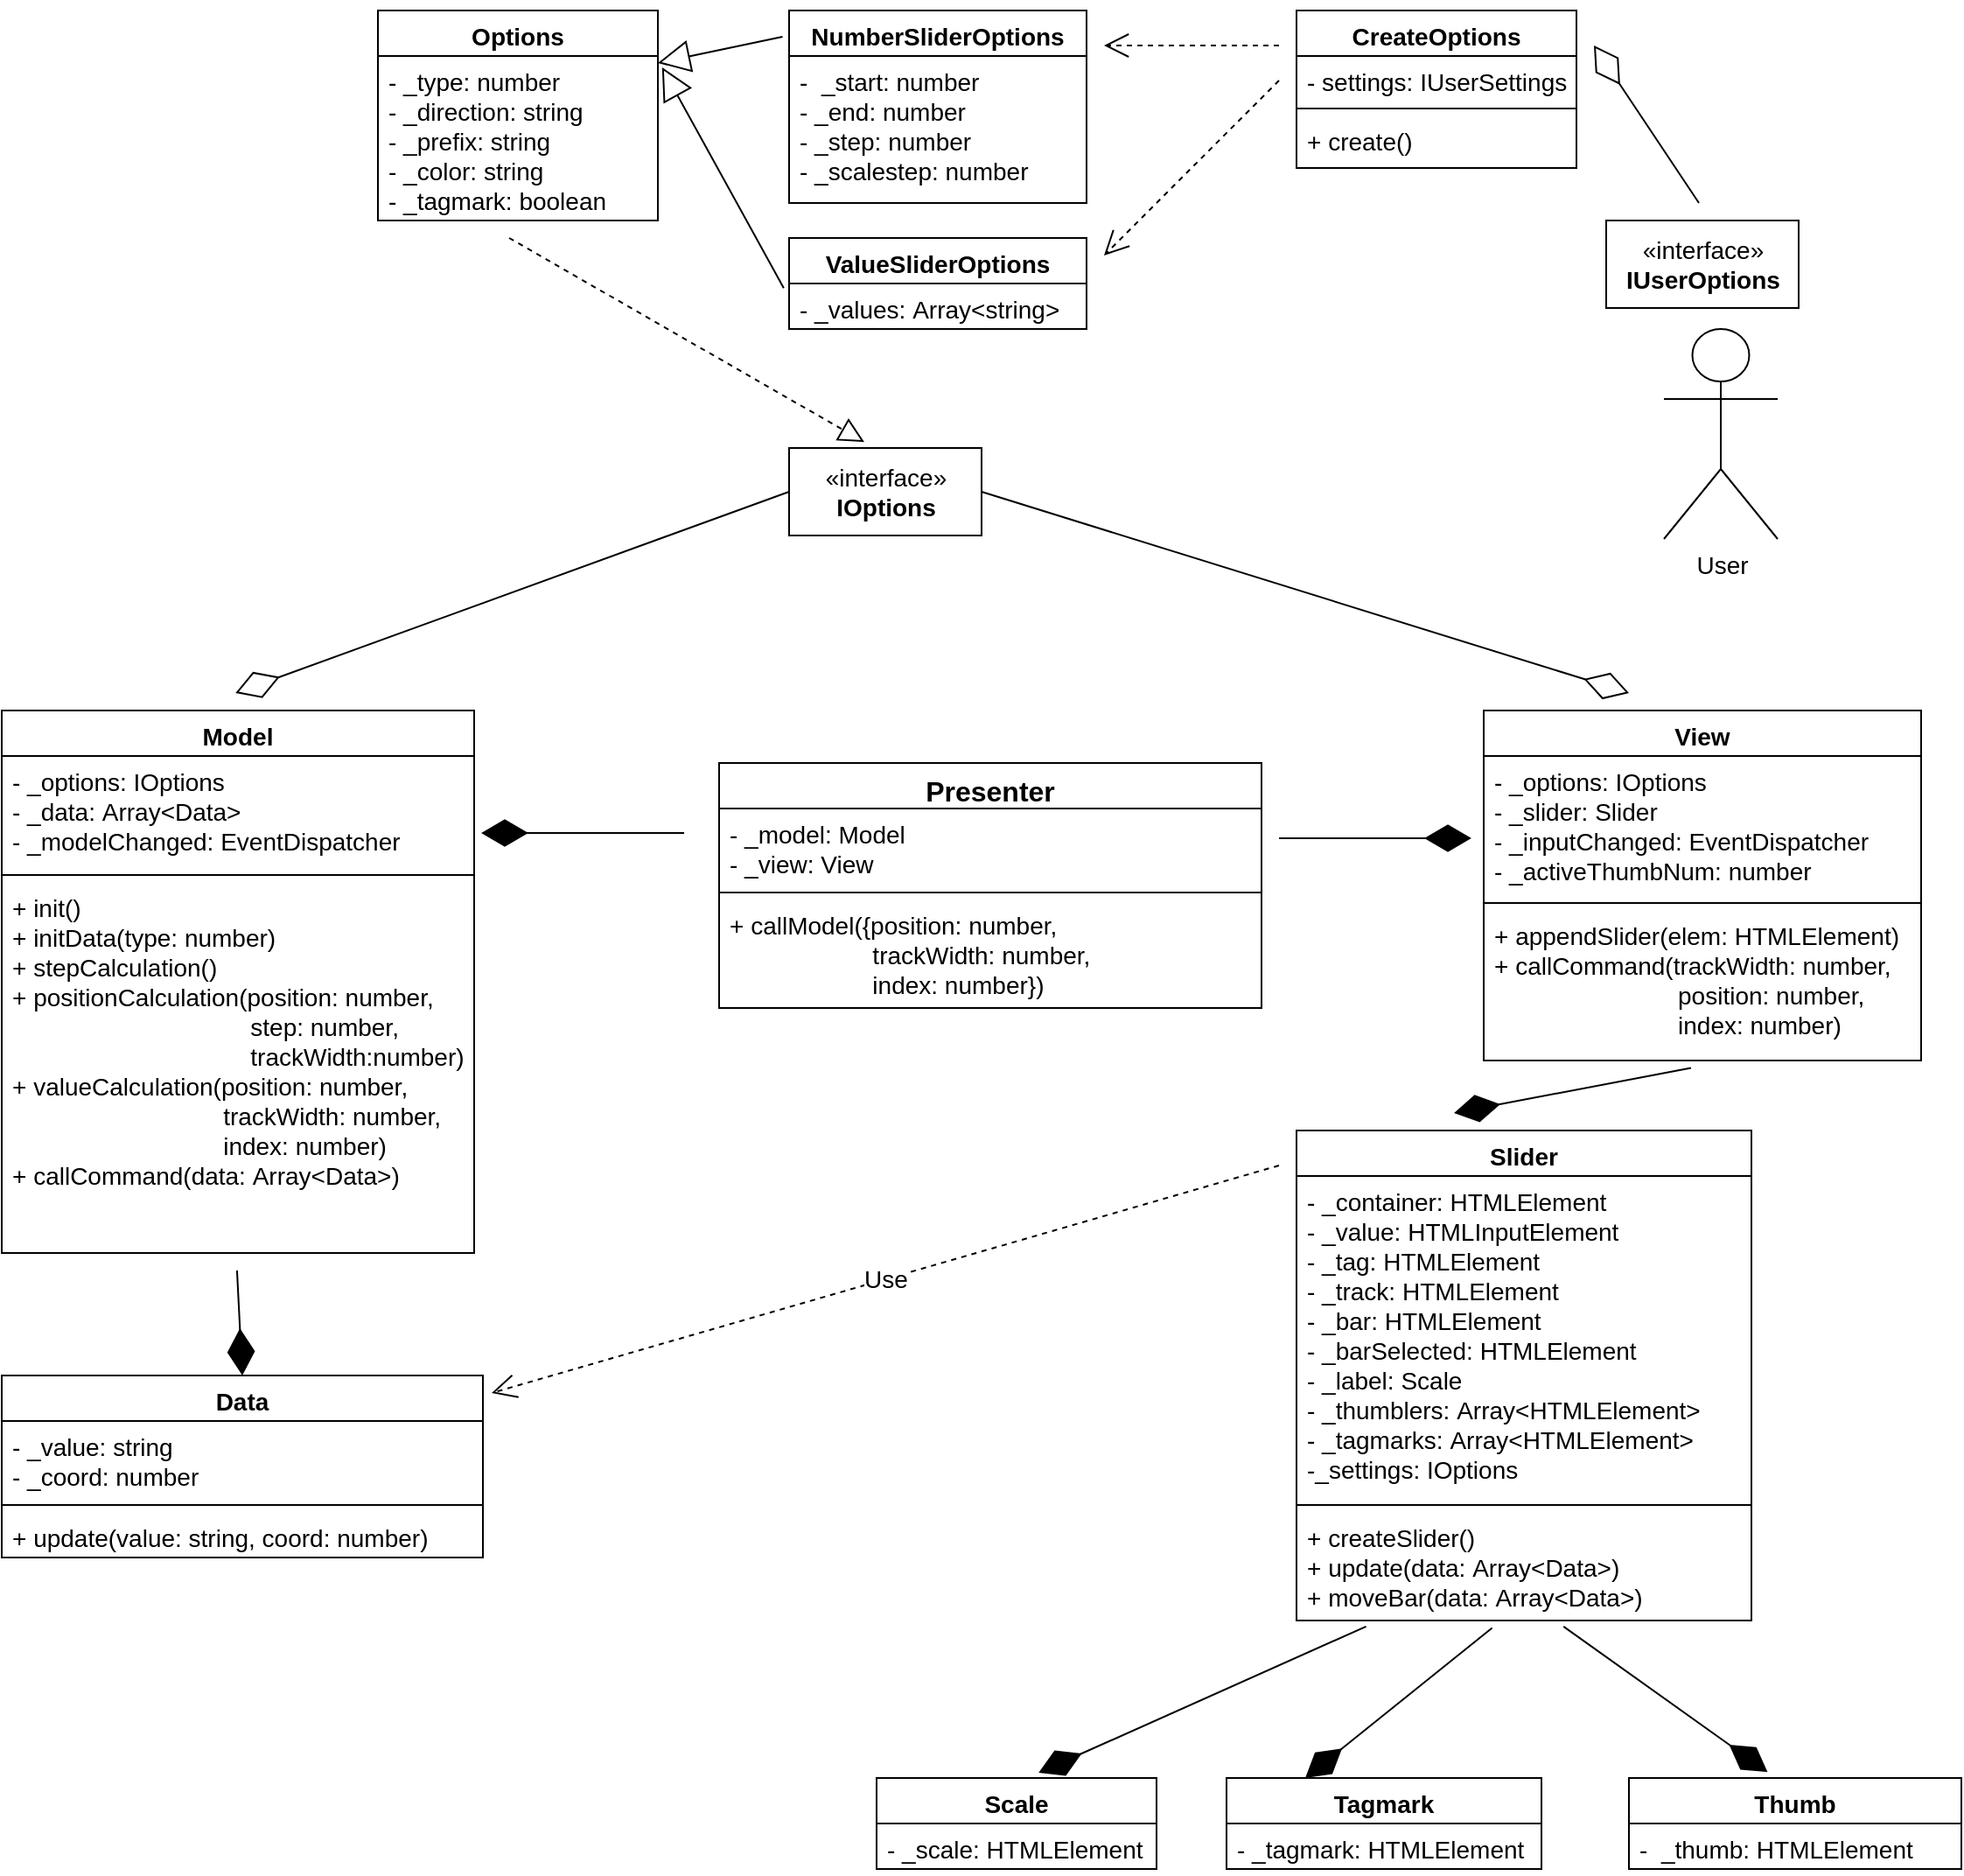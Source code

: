 <mxfile version="13.1.3" type="device"><diagram id="1Xa7CPbD9_g5gBz494vf" name="Page-1"><mxGraphModel dx="1865" dy="1700" grid="1" gridSize="10" guides="1" tooltips="1" connect="1" arrows="1" fold="1" page="1" pageScale="1" pageWidth="827" pageHeight="1169" math="0" shadow="0"><root><mxCell id="0"/><mxCell id="1" parent="0"/><mxCell id="83nzFxGIyIDu_xYdwpp5-12" value="Presenter" style="swimlane;fontStyle=1;align=center;verticalAlign=top;childLayout=stackLayout;horizontal=1;startSize=26;horizontalStack=0;resizeParent=1;resizeParentMax=0;resizeLast=0;collapsible=1;marginBottom=0;fontSize=16;" vertex="1" parent="1"><mxGeometry x="390" y="260" width="310" height="140" as="geometry"/></mxCell><mxCell id="83nzFxGIyIDu_xYdwpp5-13" value="- _model: Model&#10;- _view: View" style="text;strokeColor=none;fillColor=none;align=left;verticalAlign=top;spacingLeft=4;spacingRight=4;overflow=hidden;rotatable=0;points=[[0,0.5],[1,0.5]];portConstraint=eastwest;fontSize=14;" vertex="1" parent="83nzFxGIyIDu_xYdwpp5-12"><mxGeometry y="26" width="310" height="44" as="geometry"/></mxCell><mxCell id="83nzFxGIyIDu_xYdwpp5-14" value="" style="line;strokeWidth=1;fillColor=none;align=left;verticalAlign=middle;spacingTop=-1;spacingLeft=3;spacingRight=3;rotatable=0;labelPosition=right;points=[];portConstraint=eastwest;" vertex="1" parent="83nzFxGIyIDu_xYdwpp5-12"><mxGeometry y="70" width="310" height="8" as="geometry"/></mxCell><mxCell id="83nzFxGIyIDu_xYdwpp5-15" value="+ callModel({position: number, &#10;                     trackWidth: number,&#10;                     index: number})" style="text;strokeColor=none;fillColor=none;align=left;verticalAlign=top;spacingLeft=4;spacingRight=4;overflow=hidden;rotatable=0;points=[[0,0.5],[1,0.5]];portConstraint=eastwest;fontSize=14;" vertex="1" parent="83nzFxGIyIDu_xYdwpp5-12"><mxGeometry y="78" width="310" height="62" as="geometry"/></mxCell><mxCell id="83nzFxGIyIDu_xYdwpp5-25" value="" style="endArrow=diamondThin;endFill=1;endSize=24;html=1;fontSize=14;" edge="1" parent="1"><mxGeometry width="160" relative="1" as="geometry"><mxPoint x="710" y="303" as="sourcePoint"/><mxPoint x="820" y="303" as="targetPoint"/></mxGeometry></mxCell><mxCell id="83nzFxGIyIDu_xYdwpp5-26" value="" style="endArrow=diamondThin;endFill=1;endSize=24;html=1;fontSize=14;" edge="1" parent="1"><mxGeometry width="160" relative="1" as="geometry"><mxPoint x="370" y="300" as="sourcePoint"/><mxPoint x="254" y="300" as="targetPoint"/></mxGeometry></mxCell><mxCell id="83nzFxGIyIDu_xYdwpp5-43" value="User" style="shape=umlActor;verticalLabelPosition=bottom;labelBackgroundColor=#ffffff;verticalAlign=top;html=1;fontSize=14;" vertex="1" parent="1"><mxGeometry x="930" y="12" width="65" height="120" as="geometry"/></mxCell><mxCell id="83nzFxGIyIDu_xYdwpp5-47" value="«interface»&lt;br&gt;&lt;b&gt;IOptions&lt;/b&gt;" style="html=1;fontSize=14;" vertex="1" parent="1"><mxGeometry x="430" y="80" width="110" height="50" as="geometry"/></mxCell><mxCell id="83nzFxGIyIDu_xYdwpp5-66" value="" style="endArrow=diamondThin;endFill=1;endSize=24;html=1;fontSize=14;exitX=0.498;exitY=1.047;exitDx=0;exitDy=0;exitPerimeter=0;entryX=0.5;entryY=0;entryDx=0;entryDy=0;" edge="1" parent="1" source="83nzFxGIyIDu_xYdwpp5-19" target="83nzFxGIyIDu_xYdwpp5-60"><mxGeometry width="160" relative="1" as="geometry"><mxPoint x="114.5" y="573" as="sourcePoint"/><mxPoint x="114.5" y="633" as="targetPoint"/></mxGeometry></mxCell><mxCell id="83nzFxGIyIDu_xYdwpp5-67" value="" style="endArrow=diamondThin;endFill=1;endSize=24;html=1;fontSize=14;exitX=0.474;exitY=1.049;exitDx=0;exitDy=0;exitPerimeter=0;" edge="1" parent="1" source="83nzFxGIyIDu_xYdwpp5-23"><mxGeometry width="160" relative="1" as="geometry"><mxPoint x="880" y="380" as="sourcePoint"/><mxPoint x="810" y="460" as="targetPoint"/></mxGeometry></mxCell><mxCell id="83nzFxGIyIDu_xYdwpp5-68" value="" style="endArrow=diamondThin;endFill=1;endSize=24;html=1;fontSize=14;entryX=0.579;entryY=-0.058;entryDx=0;entryDy=0;entryPerimeter=0;exitX=0.153;exitY=1.055;exitDx=0;exitDy=0;exitPerimeter=0;" edge="1" parent="1" source="83nzFxGIyIDu_xYdwpp5-30" target="83nzFxGIyIDu_xYdwpp5-31"><mxGeometry width="160" relative="1" as="geometry"><mxPoint x="750" y="760" as="sourcePoint"/><mxPoint x="760" y="570" as="targetPoint"/></mxGeometry></mxCell><mxCell id="83nzFxGIyIDu_xYdwpp5-69" value="" style="endArrow=diamondThin;endFill=1;endSize=24;html=1;fontSize=14;entryX=0.25;entryY=0;entryDx=0;entryDy=0;exitX=0.43;exitY=1.068;exitDx=0;exitDy=0;exitPerimeter=0;" edge="1" parent="1" source="83nzFxGIyIDu_xYdwpp5-30" target="83nzFxGIyIDu_xYdwpp5-35"><mxGeometry width="160" relative="1" as="geometry"><mxPoint x="830" y="760" as="sourcePoint"/><mxPoint x="760" y="570" as="targetPoint"/></mxGeometry></mxCell><mxCell id="83nzFxGIyIDu_xYdwpp5-70" value="" style="endArrow=diamondThin;endFill=1;endSize=24;html=1;fontSize=14;entryX=0.417;entryY=-0.065;entryDx=0;entryDy=0;entryPerimeter=0;exitX=0.587;exitY=1.055;exitDx=0;exitDy=0;exitPerimeter=0;" edge="1" parent="1" source="83nzFxGIyIDu_xYdwpp5-30" target="83nzFxGIyIDu_xYdwpp5-39"><mxGeometry width="160" relative="1" as="geometry"><mxPoint x="880" y="760" as="sourcePoint"/><mxPoint x="1040" y="630" as="targetPoint"/></mxGeometry></mxCell><mxCell id="83nzFxGIyIDu_xYdwpp5-27" value="Slider" style="swimlane;fontStyle=1;align=center;verticalAlign=top;childLayout=stackLayout;horizontal=1;startSize=26;horizontalStack=0;resizeParent=1;resizeParentMax=0;resizeLast=0;collapsible=1;marginBottom=0;fontSize=14;" vertex="1" parent="1"><mxGeometry x="720" y="470" width="260" height="280" as="geometry"/></mxCell><mxCell id="83nzFxGIyIDu_xYdwpp5-28" value="- _container: HTMLElement&#10;- _value: HTMLInputElement&#10;- _tag: HTMLElement&#10;- _track: HTMLElement&#10;- _bar: HTMLElement&#10;- _barSelected: HTMLElement&#10;- _label: Scale&#10;- _thumblers: Array&lt;HTMLElement&gt;&#10;- _tagmarks: Array&lt;HTMLElement&gt;&#10;-_settings: IOptions" style="text;strokeColor=none;fillColor=none;align=left;verticalAlign=top;spacingLeft=4;spacingRight=4;overflow=hidden;rotatable=0;points=[[0,0.5],[1,0.5]];portConstraint=eastwest;fontSize=14;" vertex="1" parent="83nzFxGIyIDu_xYdwpp5-27"><mxGeometry y="26" width="260" height="184" as="geometry"/></mxCell><mxCell id="83nzFxGIyIDu_xYdwpp5-29" value="" style="line;strokeWidth=1;fillColor=none;align=left;verticalAlign=middle;spacingTop=-1;spacingLeft=3;spacingRight=3;rotatable=0;labelPosition=right;points=[];portConstraint=eastwest;" vertex="1" parent="83nzFxGIyIDu_xYdwpp5-27"><mxGeometry y="210" width="260" height="8" as="geometry"/></mxCell><mxCell id="83nzFxGIyIDu_xYdwpp5-30" value="+ createSlider()&#10;+ update(data: Array&lt;Data&gt;)&#10;+ moveBar(data: Array&lt;Data&gt;)" style="text;strokeColor=none;fillColor=none;align=left;verticalAlign=top;spacingLeft=4;spacingRight=4;overflow=hidden;rotatable=0;points=[[0,0.5],[1,0.5]];portConstraint=eastwest;fontSize=14;" vertex="1" parent="83nzFxGIyIDu_xYdwpp5-27"><mxGeometry y="218" width="260" height="62" as="geometry"/></mxCell><mxCell id="83nzFxGIyIDu_xYdwpp5-20" value="View" style="swimlane;fontStyle=1;align=center;verticalAlign=top;childLayout=stackLayout;horizontal=1;startSize=26;horizontalStack=0;resizeParent=1;resizeParentMax=0;resizeLast=0;collapsible=1;marginBottom=0;fontSize=14;" vertex="1" parent="1"><mxGeometry x="827" y="230" width="250" height="200" as="geometry"/></mxCell><mxCell id="83nzFxGIyIDu_xYdwpp5-21" value="- _options: IOptions&#10;- _slider: Slider&#10;- _inputChanged: EventDispatcher&#10;- _activeThumbNum: number" style="text;strokeColor=none;fillColor=none;align=left;verticalAlign=top;spacingLeft=4;spacingRight=4;overflow=hidden;rotatable=0;points=[[0,0.5],[1,0.5]];portConstraint=eastwest;fontSize=14;" vertex="1" parent="83nzFxGIyIDu_xYdwpp5-20"><mxGeometry y="26" width="250" height="80" as="geometry"/></mxCell><mxCell id="83nzFxGIyIDu_xYdwpp5-22" value="" style="line;strokeWidth=1;fillColor=none;align=left;verticalAlign=middle;spacingTop=-1;spacingLeft=3;spacingRight=3;rotatable=0;labelPosition=right;points=[];portConstraint=eastwest;" vertex="1" parent="83nzFxGIyIDu_xYdwpp5-20"><mxGeometry y="106" width="250" height="8" as="geometry"/></mxCell><mxCell id="83nzFxGIyIDu_xYdwpp5-23" value="+ appendSlider(elem: HTMLElement)&#10;+ callCommand(trackWidth: number,&#10;                           position: number, &#10;                           index: number)" style="text;strokeColor=none;fillColor=none;align=left;verticalAlign=top;spacingLeft=4;spacingRight=4;overflow=hidden;rotatable=0;points=[[0,0.5],[1,0.5]];portConstraint=eastwest;fontSize=14;" vertex="1" parent="83nzFxGIyIDu_xYdwpp5-20"><mxGeometry y="114" width="250" height="86" as="geometry"/></mxCell><mxCell id="83nzFxGIyIDu_xYdwpp5-16" value="Model" style="swimlane;fontStyle=1;align=center;verticalAlign=top;childLayout=stackLayout;horizontal=1;startSize=26;horizontalStack=0;resizeParent=1;resizeParentMax=0;resizeLast=0;collapsible=1;marginBottom=0;fontSize=14;" vertex="1" parent="1"><mxGeometry x="-20" y="230" width="270" height="310" as="geometry"/></mxCell><mxCell id="83nzFxGIyIDu_xYdwpp5-17" value="- _options: IOptions&#10;- _data: Array&lt;Data&gt;&#10;- _modelChanged: EventDispatcher" style="text;strokeColor=none;fillColor=none;align=left;verticalAlign=top;spacingLeft=4;spacingRight=4;overflow=hidden;rotatable=0;points=[[0,0.5],[1,0.5]];portConstraint=eastwest;fontSize=14;" vertex="1" parent="83nzFxGIyIDu_xYdwpp5-16"><mxGeometry y="26" width="270" height="64" as="geometry"/></mxCell><mxCell id="83nzFxGIyIDu_xYdwpp5-18" value="" style="line;strokeWidth=1;fillColor=none;align=left;verticalAlign=middle;spacingTop=-1;spacingLeft=3;spacingRight=3;rotatable=0;labelPosition=right;points=[];portConstraint=eastwest;" vertex="1" parent="83nzFxGIyIDu_xYdwpp5-16"><mxGeometry y="90" width="270" height="8" as="geometry"/></mxCell><mxCell id="83nzFxGIyIDu_xYdwpp5-19" value="+ init()&#10;+ initData(type: number)&#10;+ stepCalculation()&#10;+ positionCalculation(position: number,&#10;                                   step: number,&#10;                                   trackWidth:number)&#10;+ valueCalculation(position: number,&#10;                               trackWidth: number,&#10;                               index: number)&#10;+ callCommand(data: Array&lt;Data&gt;)" style="text;strokeColor=none;fillColor=none;align=left;verticalAlign=top;spacingLeft=4;spacingRight=4;overflow=hidden;rotatable=0;points=[[0,0.5],[1,0.5]];portConstraint=eastwest;fontSize=14;" vertex="1" parent="83nzFxGIyIDu_xYdwpp5-16"><mxGeometry y="98" width="270" height="212" as="geometry"/></mxCell><mxCell id="83nzFxGIyIDu_xYdwpp5-72" value="«interface»&lt;br&gt;&lt;b&gt;IUserOptions&lt;/b&gt;" style="html=1;fontSize=14;" vertex="1" parent="1"><mxGeometry x="897" y="-50" width="110" height="50" as="geometry"/></mxCell><mxCell id="83nzFxGIyIDu_xYdwpp5-52" value="NumberSliderOptions" style="swimlane;fontStyle=1;align=center;verticalAlign=top;childLayout=stackLayout;horizontal=1;startSize=26;horizontalStack=0;resizeParent=1;resizeParentMax=0;resizeLast=0;collapsible=1;marginBottom=0;fontSize=14;" vertex="1" parent="1"><mxGeometry x="430" y="-170" width="170" height="110" as="geometry"/></mxCell><mxCell id="83nzFxGIyIDu_xYdwpp5-53" value="-  _start: number&#10;- _end: number&#10;- _step: number&#10;- _scalestep: number" style="text;strokeColor=none;fillColor=none;align=left;verticalAlign=top;spacingLeft=4;spacingRight=4;overflow=hidden;rotatable=0;points=[[0,0.5],[1,0.5]];portConstraint=eastwest;fontSize=14;" vertex="1" parent="83nzFxGIyIDu_xYdwpp5-52"><mxGeometry y="26" width="170" height="84" as="geometry"/></mxCell><mxCell id="83nzFxGIyIDu_xYdwpp5-48" value="Options" style="swimlane;fontStyle=1;align=center;verticalAlign=top;childLayout=stackLayout;horizontal=1;startSize=26;horizontalStack=0;resizeParent=1;resizeParentMax=0;resizeLast=0;collapsible=1;marginBottom=0;fontSize=14;" vertex="1" parent="1"><mxGeometry x="195" y="-170" width="160" height="120" as="geometry"/></mxCell><mxCell id="83nzFxGIyIDu_xYdwpp5-49" value="- _type: number&#10;- _direction: string&#10;- _prefix: string&#10;- _color: string&#10;- _tagmark: boolean" style="text;strokeColor=none;fillColor=none;align=left;verticalAlign=top;spacingLeft=4;spacingRight=4;overflow=hidden;rotatable=0;points=[[0,0.5],[1,0.5]];portConstraint=eastwest;fontSize=14;" vertex="1" parent="83nzFxGIyIDu_xYdwpp5-48"><mxGeometry y="26" width="160" height="94" as="geometry"/></mxCell><mxCell id="83nzFxGIyIDu_xYdwpp5-56" value="ValueSliderOptions" style="swimlane;fontStyle=1;align=center;verticalAlign=top;childLayout=stackLayout;horizontal=1;startSize=26;horizontalStack=0;resizeParent=1;resizeParentMax=0;resizeLast=0;collapsible=1;marginBottom=0;fontSize=14;" vertex="1" parent="1"><mxGeometry x="430" y="-40" width="170" height="52" as="geometry"/></mxCell><mxCell id="83nzFxGIyIDu_xYdwpp5-57" value="- _values: Array&lt;string&gt;" style="text;strokeColor=none;fillColor=none;align=left;verticalAlign=top;spacingLeft=4;spacingRight=4;overflow=hidden;rotatable=0;points=[[0,0.5],[1,0.5]];portConstraint=eastwest;fontSize=14;" vertex="1" parent="83nzFxGIyIDu_xYdwpp5-56"><mxGeometry y="26" width="170" height="26" as="geometry"/></mxCell><mxCell id="83nzFxGIyIDu_xYdwpp5-73" value="CreateOptions" style="swimlane;fontStyle=1;align=center;verticalAlign=top;childLayout=stackLayout;horizontal=1;startSize=26;horizontalStack=0;resizeParent=1;resizeParentMax=0;resizeLast=0;collapsible=1;marginBottom=0;fontSize=14;" vertex="1" parent="1"><mxGeometry x="720" y="-170" width="160" height="90" as="geometry"/></mxCell><mxCell id="83nzFxGIyIDu_xYdwpp5-74" value="- settings: IUserSettings" style="text;strokeColor=none;fillColor=none;align=left;verticalAlign=top;spacingLeft=4;spacingRight=4;overflow=hidden;rotatable=0;points=[[0,0.5],[1,0.5]];portConstraint=eastwest;fontSize=14;" vertex="1" parent="83nzFxGIyIDu_xYdwpp5-73"><mxGeometry y="26" width="160" height="26" as="geometry"/></mxCell><mxCell id="83nzFxGIyIDu_xYdwpp5-75" value="" style="line;strokeWidth=1;fillColor=none;align=left;verticalAlign=middle;spacingTop=-1;spacingLeft=3;spacingRight=3;rotatable=0;labelPosition=right;points=[];portConstraint=eastwest;" vertex="1" parent="83nzFxGIyIDu_xYdwpp5-73"><mxGeometry y="52" width="160" height="8" as="geometry"/></mxCell><mxCell id="83nzFxGIyIDu_xYdwpp5-76" value="+ create()" style="text;strokeColor=none;fillColor=none;align=left;verticalAlign=top;spacingLeft=4;spacingRight=4;overflow=hidden;rotatable=0;points=[[0,0.5],[1,0.5]];portConstraint=eastwest;fontSize=14;" vertex="1" parent="83nzFxGIyIDu_xYdwpp5-73"><mxGeometry y="60" width="160" height="30" as="geometry"/></mxCell><mxCell id="83nzFxGIyIDu_xYdwpp5-78" value="" style="endArrow=block;dashed=1;endFill=0;endSize=12;html=1;fontSize=14;entryX=0.391;entryY=-0.068;entryDx=0;entryDy=0;entryPerimeter=0;" edge="1" parent="1" target="83nzFxGIyIDu_xYdwpp5-47"><mxGeometry width="160" relative="1" as="geometry"><mxPoint x="270" y="-40" as="sourcePoint"/><mxPoint x="650" y="40" as="targetPoint"/></mxGeometry></mxCell><mxCell id="83nzFxGIyIDu_xYdwpp5-85" value="" style="endArrow=block;endSize=16;endFill=0;html=1;fontSize=14;exitX=-0.022;exitY=-0.131;exitDx=0;exitDy=0;exitPerimeter=0;entryX=1;entryY=0.25;entryDx=0;entryDy=0;" edge="1" parent="1" source="83nzFxGIyIDu_xYdwpp5-53" target="83nzFxGIyIDu_xYdwpp5-48"><mxGeometry width="160" relative="1" as="geometry"><mxPoint x="490" y="60" as="sourcePoint"/><mxPoint x="650" y="60" as="targetPoint"/></mxGeometry></mxCell><mxCell id="83nzFxGIyIDu_xYdwpp5-86" value="" style="endArrow=block;endSize=16;endFill=0;html=1;fontSize=14;entryX=1.015;entryY=0.069;entryDx=0;entryDy=0;entryPerimeter=0;exitX=-0.018;exitY=0.1;exitDx=0;exitDy=0;exitPerimeter=0;" edge="1" parent="1" source="83nzFxGIyIDu_xYdwpp5-57" target="83nzFxGIyIDu_xYdwpp5-49"><mxGeometry width="160" relative="1" as="geometry"><mxPoint x="420" y="-10" as="sourcePoint"/><mxPoint x="650" y="60" as="targetPoint"/></mxGeometry></mxCell><mxCell id="83nzFxGIyIDu_xYdwpp5-87" value="" style="endArrow=open;endSize=12;dashed=1;html=1;fontSize=14;" edge="1" parent="1"><mxGeometry width="160" relative="1" as="geometry"><mxPoint x="710" y="-150" as="sourcePoint"/><mxPoint x="610" y="-150" as="targetPoint"/></mxGeometry></mxCell><mxCell id="83nzFxGIyIDu_xYdwpp5-88" value="" style="endArrow=open;endSize=12;dashed=1;html=1;fontSize=14;" edge="1" parent="1"><mxGeometry width="160" relative="1" as="geometry"><mxPoint x="710" y="-130" as="sourcePoint"/><mxPoint x="610" y="-30" as="targetPoint"/></mxGeometry></mxCell><mxCell id="83nzFxGIyIDu_xYdwpp5-90" value="" style="endArrow=diamondThin;endFill=0;endSize=24;html=1;fontSize=14;" edge="1" parent="1"><mxGeometry width="160" relative="1" as="geometry"><mxPoint x="950" y="-60" as="sourcePoint"/><mxPoint x="890" y="-150" as="targetPoint"/></mxGeometry></mxCell><mxCell id="83nzFxGIyIDu_xYdwpp5-91" value="" style="endArrow=diamondThin;endFill=0;endSize=24;html=1;fontSize=14;exitX=1;exitY=0.5;exitDx=0;exitDy=0;" edge="1" parent="1" source="83nzFxGIyIDu_xYdwpp5-47"><mxGeometry width="160" relative="1" as="geometry"><mxPoint x="570" y="70" as="sourcePoint"/><mxPoint x="910" y="220" as="targetPoint"/></mxGeometry></mxCell><mxCell id="83nzFxGIyIDu_xYdwpp5-92" value="" style="endArrow=diamondThin;endFill=0;endSize=24;html=1;fontSize=14;exitX=0;exitY=0.5;exitDx=0;exitDy=0;" edge="1" parent="1" source="83nzFxGIyIDu_xYdwpp5-47"><mxGeometry width="160" relative="1" as="geometry"><mxPoint x="570" y="70" as="sourcePoint"/><mxPoint x="113.6" y="220" as="targetPoint"/></mxGeometry></mxCell><mxCell id="83nzFxGIyIDu_xYdwpp5-31" value="Scale" style="swimlane;fontStyle=1;align=center;verticalAlign=top;childLayout=stackLayout;horizontal=1;startSize=26;horizontalStack=0;resizeParent=1;resizeParentMax=0;resizeLast=0;collapsible=1;marginBottom=0;fontSize=14;" vertex="1" parent="1"><mxGeometry x="480" y="840" width="160" height="52" as="geometry"/></mxCell><mxCell id="83nzFxGIyIDu_xYdwpp5-32" value="- _scale: HTMLElement" style="text;strokeColor=none;fillColor=none;align=left;verticalAlign=top;spacingLeft=4;spacingRight=4;overflow=hidden;rotatable=0;points=[[0,0.5],[1,0.5]];portConstraint=eastwest;fontSize=14;" vertex="1" parent="83nzFxGIyIDu_xYdwpp5-31"><mxGeometry y="26" width="160" height="26" as="geometry"/></mxCell><mxCell id="83nzFxGIyIDu_xYdwpp5-35" value="Tagmark" style="swimlane;fontStyle=1;align=center;verticalAlign=top;childLayout=stackLayout;horizontal=1;startSize=26;horizontalStack=0;resizeParent=1;resizeParentMax=0;resizeLast=0;collapsible=1;marginBottom=0;fontSize=14;" vertex="1" parent="1"><mxGeometry x="680" y="840" width="180" height="52" as="geometry"/></mxCell><mxCell id="83nzFxGIyIDu_xYdwpp5-36" value="- _tagmark: HTMLElement" style="text;strokeColor=none;fillColor=none;align=left;verticalAlign=top;spacingLeft=4;spacingRight=4;overflow=hidden;rotatable=0;points=[[0,0.5],[1,0.5]];portConstraint=eastwest;fontSize=14;" vertex="1" parent="83nzFxGIyIDu_xYdwpp5-35"><mxGeometry y="26" width="180" height="26" as="geometry"/></mxCell><mxCell id="83nzFxGIyIDu_xYdwpp5-39" value="Thumb" style="swimlane;fontStyle=1;align=center;verticalAlign=top;childLayout=stackLayout;horizontal=1;startSize=26;horizontalStack=0;resizeParent=1;resizeParentMax=0;resizeLast=0;collapsible=1;marginBottom=0;fontSize=14;" vertex="1" parent="1"><mxGeometry x="910" y="840" width="190" height="52" as="geometry"/></mxCell><mxCell id="83nzFxGIyIDu_xYdwpp5-40" value="-  _thumb: HTMLElement" style="text;strokeColor=none;fillColor=none;align=left;verticalAlign=top;spacingLeft=4;spacingRight=4;overflow=hidden;rotatable=0;points=[[0,0.5],[1,0.5]];portConstraint=eastwest;fontSize=14;" vertex="1" parent="83nzFxGIyIDu_xYdwpp5-39"><mxGeometry y="26" width="190" height="26" as="geometry"/></mxCell><mxCell id="83nzFxGIyIDu_xYdwpp5-60" value="Data" style="swimlane;fontStyle=1;align=center;verticalAlign=top;childLayout=stackLayout;horizontal=1;startSize=26;horizontalStack=0;resizeParent=1;resizeParentMax=0;resizeLast=0;collapsible=1;marginBottom=0;fontSize=14;" vertex="1" parent="1"><mxGeometry x="-20" y="610" width="275" height="104" as="geometry"/></mxCell><mxCell id="83nzFxGIyIDu_xYdwpp5-61" value="- _value: string&#10;- _coord: number" style="text;strokeColor=none;fillColor=none;align=left;verticalAlign=top;spacingLeft=4;spacingRight=4;overflow=hidden;rotatable=0;points=[[0,0.5],[1,0.5]];portConstraint=eastwest;fontSize=14;" vertex="1" parent="83nzFxGIyIDu_xYdwpp5-60"><mxGeometry y="26" width="275" height="44" as="geometry"/></mxCell><mxCell id="83nzFxGIyIDu_xYdwpp5-62" value="" style="line;strokeWidth=1;fillColor=none;align=left;verticalAlign=middle;spacingTop=-1;spacingLeft=3;spacingRight=3;rotatable=0;labelPosition=right;points=[];portConstraint=eastwest;" vertex="1" parent="83nzFxGIyIDu_xYdwpp5-60"><mxGeometry y="70" width="275" height="8" as="geometry"/></mxCell><mxCell id="83nzFxGIyIDu_xYdwpp5-63" value="+ update(value: string, coord: number)" style="text;strokeColor=none;fillColor=none;align=left;verticalAlign=top;spacingLeft=4;spacingRight=4;overflow=hidden;rotatable=0;points=[[0,0.5],[1,0.5]];portConstraint=eastwest;fontSize=14;" vertex="1" parent="83nzFxGIyIDu_xYdwpp5-60"><mxGeometry y="78" width="275" height="26" as="geometry"/></mxCell><mxCell id="83nzFxGIyIDu_xYdwpp5-93" value="Use" style="endArrow=open;endSize=12;dashed=1;html=1;fontSize=14;" edge="1" parent="1"><mxGeometry width="160" relative="1" as="geometry"><mxPoint x="710" y="490" as="sourcePoint"/><mxPoint x="260" y="620" as="targetPoint"/></mxGeometry></mxCell></root></mxGraphModel></diagram></mxfile>